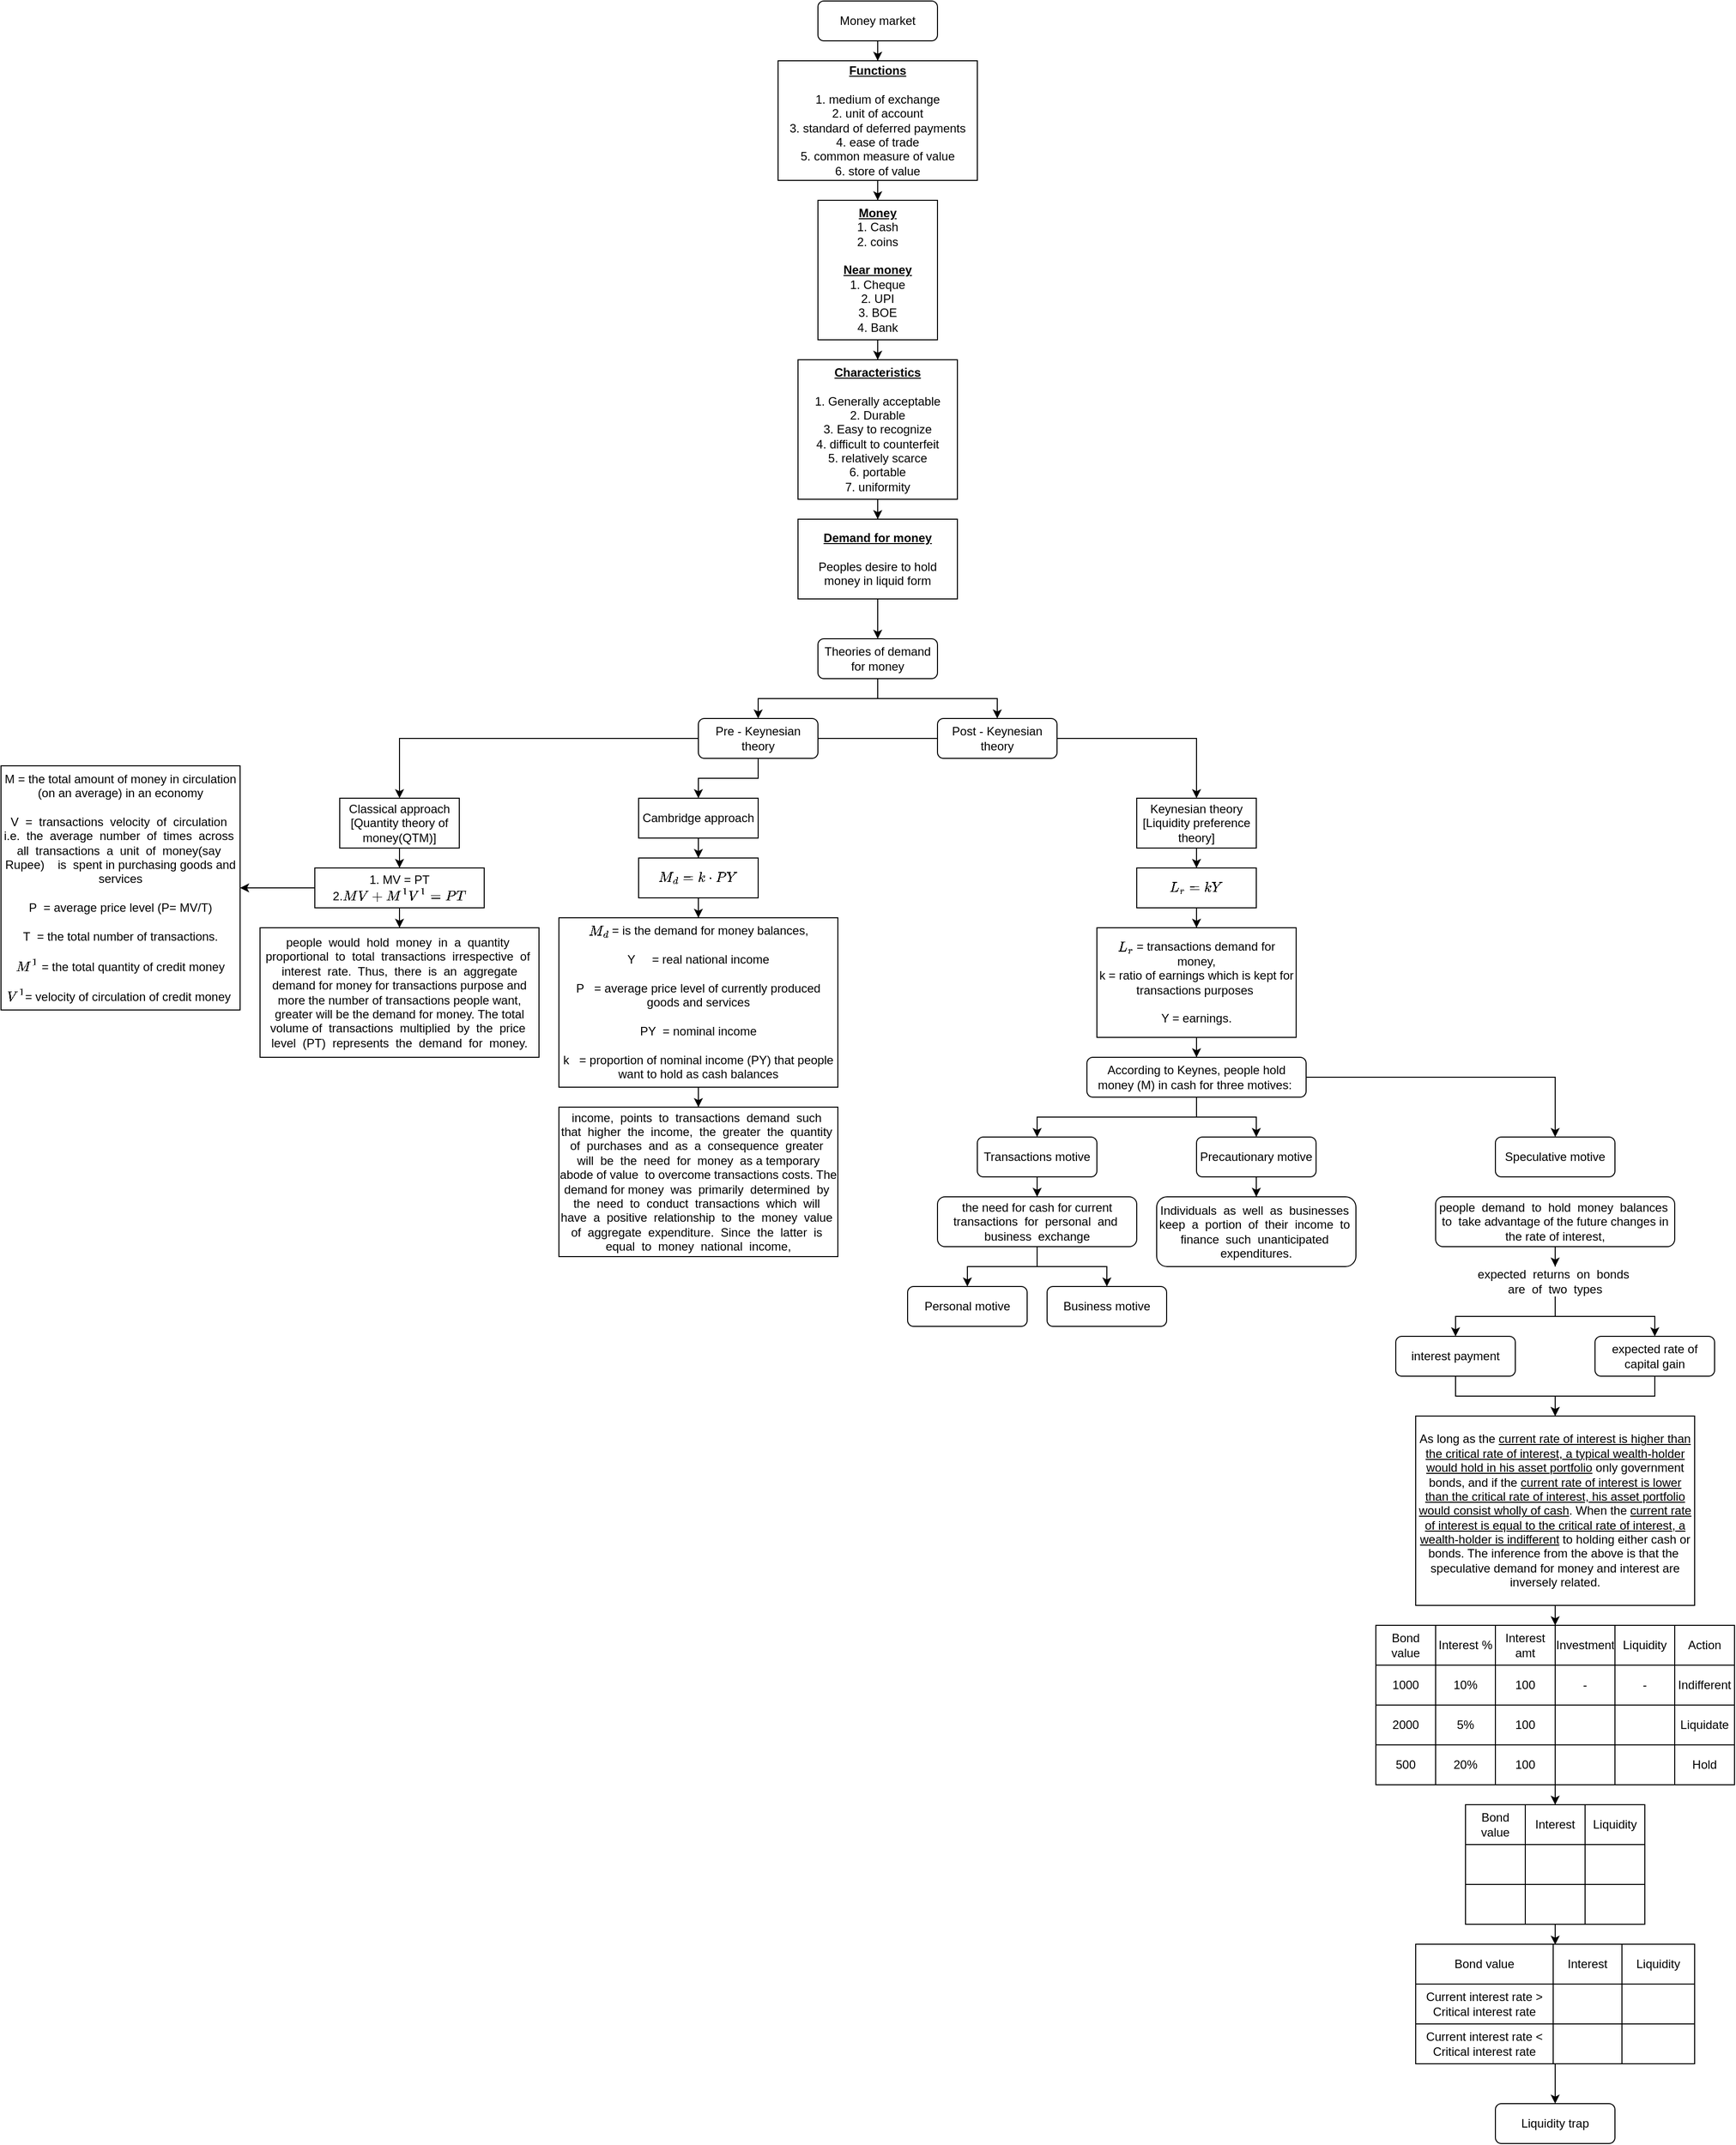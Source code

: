 <mxfile version="14.9.0" type="github">
  <diagram id="a7ajwo2syn-CBHWLVelC" name="Page-1">
    <mxGraphModel dx="1349" dy="251" grid="1" gridSize="10" guides="1" tooltips="1" connect="1" arrows="1" fold="1" page="1" pageScale="1" pageWidth="850" pageHeight="1100" math="1" shadow="0">
      <root>
        <mxCell id="0" />
        <mxCell id="1" parent="0" />
        <mxCell id="JGfa3QQ2Kr3XQhtsew2E-2" style="edgeStyle=orthogonalEdgeStyle;rounded=0;orthogonalLoop=1;jettySize=auto;html=1;" edge="1" parent="1" source="kwy3u0nTgT62as4mCj3b-1" target="JGfa3QQ2Kr3XQhtsew2E-1">
          <mxGeometry relative="1" as="geometry" />
        </mxCell>
        <mxCell id="kwy3u0nTgT62as4mCj3b-1" value="Money market" style="rounded=1;whiteSpace=wrap;html=1;" parent="1" vertex="1">
          <mxGeometry x="360" width="120" height="40" as="geometry" />
        </mxCell>
        <mxCell id="JGfa3QQ2Kr3XQhtsew2E-5" style="edgeStyle=orthogonalEdgeStyle;rounded=0;orthogonalLoop=1;jettySize=auto;html=1;" edge="1" parent="1" source="JGfa3QQ2Kr3XQhtsew2E-1" target="JGfa3QQ2Kr3XQhtsew2E-3">
          <mxGeometry relative="1" as="geometry" />
        </mxCell>
        <mxCell id="JGfa3QQ2Kr3XQhtsew2E-1" value="&lt;div&gt;&lt;u&gt;&lt;b&gt;Functions&lt;/b&gt;&lt;/u&gt;&lt;/div&gt;&lt;div&gt;&lt;br&gt;&lt;/div&gt;&lt;div&gt;1. medium of exchange&lt;/div&gt;&lt;div&gt;2. unit of account&lt;/div&gt;&lt;div&gt;3. standard of deferred payments&lt;/div&gt;&lt;div&gt;4. ease of trade&lt;br&gt;&lt;/div&gt;&lt;div&gt;5. common measure of value&lt;/div&gt;&lt;div&gt;6. store of value&lt;/div&gt;" style="rounded=0;whiteSpace=wrap;html=1;" vertex="1" parent="1">
          <mxGeometry x="320" y="60" width="200" height="120" as="geometry" />
        </mxCell>
        <mxCell id="JGfa3QQ2Kr3XQhtsew2E-7" style="edgeStyle=orthogonalEdgeStyle;rounded=0;orthogonalLoop=1;jettySize=auto;html=1;" edge="1" parent="1" source="JGfa3QQ2Kr3XQhtsew2E-3" target="JGfa3QQ2Kr3XQhtsew2E-6">
          <mxGeometry relative="1" as="geometry" />
        </mxCell>
        <mxCell id="JGfa3QQ2Kr3XQhtsew2E-3" value="&lt;div&gt;&lt;u&gt;&lt;b&gt;Money&lt;/b&gt;&lt;/u&gt;&lt;/div&gt;&lt;div&gt;1. Cash&lt;/div&gt;&lt;div&gt;2. coins&lt;/div&gt;&lt;div&gt;&lt;br&gt;&lt;/div&gt;&lt;div&gt;&lt;u&gt;&lt;b&gt;Near money&lt;/b&gt;&lt;/u&gt;&lt;/div&gt;&lt;div&gt;1. Cheque&lt;/div&gt;&lt;div&gt;2. UPI&lt;/div&gt;&lt;div&gt;3. BOE&lt;/div&gt;&lt;div&gt;4. Bank&lt;br&gt;&lt;/div&gt;" style="rounded=0;whiteSpace=wrap;html=1;" vertex="1" parent="1">
          <mxGeometry x="360" y="200" width="120" height="140" as="geometry" />
        </mxCell>
        <mxCell id="JGfa3QQ2Kr3XQhtsew2E-9" style="edgeStyle=orthogonalEdgeStyle;rounded=0;orthogonalLoop=1;jettySize=auto;html=1;" edge="1" parent="1" source="JGfa3QQ2Kr3XQhtsew2E-6" target="JGfa3QQ2Kr3XQhtsew2E-8">
          <mxGeometry relative="1" as="geometry" />
        </mxCell>
        <mxCell id="JGfa3QQ2Kr3XQhtsew2E-6" value="&lt;div&gt;&lt;u&gt;&lt;b&gt;Characteristics&lt;/b&gt;&lt;/u&gt;&lt;/div&gt;&lt;div&gt;&lt;br&gt;&lt;/div&gt;&lt;div&gt;1. Generally acceptable&lt;/div&gt;&lt;div&gt;2. Durable&lt;/div&gt;&lt;div&gt;3. Easy to recognize&lt;/div&gt;&lt;div&gt;4. difficult to counterfeit&lt;/div&gt;&lt;div&gt;5. relatively scarce&lt;/div&gt;&lt;div&gt;6. portable&lt;/div&gt;&lt;div&gt;7. uniformity&lt;br&gt;&lt;/div&gt;" style="rounded=0;whiteSpace=wrap;html=1;" vertex="1" parent="1">
          <mxGeometry x="340" y="360" width="160" height="140" as="geometry" />
        </mxCell>
        <mxCell id="JGfa3QQ2Kr3XQhtsew2E-11" style="edgeStyle=orthogonalEdgeStyle;rounded=0;orthogonalLoop=1;jettySize=auto;html=1;" edge="1" parent="1" source="JGfa3QQ2Kr3XQhtsew2E-8" target="JGfa3QQ2Kr3XQhtsew2E-10">
          <mxGeometry relative="1" as="geometry" />
        </mxCell>
        <mxCell id="JGfa3QQ2Kr3XQhtsew2E-8" value="&lt;div&gt;&lt;u&gt;&lt;b&gt;Demand for money&lt;/b&gt;&lt;/u&gt;&lt;/div&gt;&lt;div&gt;&lt;br&gt;&lt;/div&gt;&lt;div&gt;Peoples desire to hold &lt;br&gt;&lt;/div&gt;&lt;div&gt;money in liquid form&lt;br&gt;&lt;/div&gt;" style="rounded=0;whiteSpace=wrap;html=1;" vertex="1" parent="1">
          <mxGeometry x="340" y="520" width="160" height="80" as="geometry" />
        </mxCell>
        <mxCell id="JGfa3QQ2Kr3XQhtsew2E-15" style="edgeStyle=orthogonalEdgeStyle;rounded=0;orthogonalLoop=1;jettySize=auto;html=1;" edge="1" parent="1" source="JGfa3QQ2Kr3XQhtsew2E-10" target="JGfa3QQ2Kr3XQhtsew2E-12">
          <mxGeometry relative="1" as="geometry" />
        </mxCell>
        <mxCell id="JGfa3QQ2Kr3XQhtsew2E-16" style="edgeStyle=orthogonalEdgeStyle;rounded=0;orthogonalLoop=1;jettySize=auto;html=1;" edge="1" parent="1" source="JGfa3QQ2Kr3XQhtsew2E-10" target="JGfa3QQ2Kr3XQhtsew2E-13">
          <mxGeometry relative="1" as="geometry" />
        </mxCell>
        <mxCell id="JGfa3QQ2Kr3XQhtsew2E-10" value="Theories of demand for money" style="rounded=1;whiteSpace=wrap;html=1;" vertex="1" parent="1">
          <mxGeometry x="360" y="640" width="120" height="40" as="geometry" />
        </mxCell>
        <mxCell id="JGfa3QQ2Kr3XQhtsew2E-20" style="edgeStyle=orthogonalEdgeStyle;rounded=0;orthogonalLoop=1;jettySize=auto;html=1;entryX=0.5;entryY=0;entryDx=0;entryDy=0;" edge="1" parent="1" source="JGfa3QQ2Kr3XQhtsew2E-12" target="JGfa3QQ2Kr3XQhtsew2E-19">
          <mxGeometry relative="1" as="geometry" />
        </mxCell>
        <mxCell id="JGfa3QQ2Kr3XQhtsew2E-21" style="edgeStyle=orthogonalEdgeStyle;rounded=0;orthogonalLoop=1;jettySize=auto;html=1;" edge="1" parent="1" source="JGfa3QQ2Kr3XQhtsew2E-12" target="JGfa3QQ2Kr3XQhtsew2E-18">
          <mxGeometry relative="1" as="geometry" />
        </mxCell>
        <mxCell id="JGfa3QQ2Kr3XQhtsew2E-22" style="edgeStyle=orthogonalEdgeStyle;rounded=0;orthogonalLoop=1;jettySize=auto;html=1;" edge="1" parent="1" source="JGfa3QQ2Kr3XQhtsew2E-12" target="JGfa3QQ2Kr3XQhtsew2E-17">
          <mxGeometry relative="1" as="geometry" />
        </mxCell>
        <mxCell id="JGfa3QQ2Kr3XQhtsew2E-12" value="Pre - Keynesian theory" style="rounded=1;whiteSpace=wrap;html=1;" vertex="1" parent="1">
          <mxGeometry x="240" y="720" width="120" height="40" as="geometry" />
        </mxCell>
        <mxCell id="JGfa3QQ2Kr3XQhtsew2E-13" value="Post - Keynesian theory" style="rounded=1;whiteSpace=wrap;html=1;" vertex="1" parent="1">
          <mxGeometry x="480" y="720" width="120" height="40" as="geometry" />
        </mxCell>
        <mxCell id="JGfa3QQ2Kr3XQhtsew2E-38" style="edgeStyle=orthogonalEdgeStyle;rounded=0;orthogonalLoop=1;jettySize=auto;html=1;" edge="1" parent="1" source="JGfa3QQ2Kr3XQhtsew2E-17" target="JGfa3QQ2Kr3XQhtsew2E-37">
          <mxGeometry relative="1" as="geometry" />
        </mxCell>
        <mxCell id="JGfa3QQ2Kr3XQhtsew2E-17" value="Keynesian theory&lt;br&gt;&lt;div&gt;[Liquidity preference theory]&lt;/div&gt;" style="rounded=0;whiteSpace=wrap;html=1;" vertex="1" parent="1">
          <mxGeometry x="680" y="800" width="120" height="50" as="geometry" />
        </mxCell>
        <mxCell id="JGfa3QQ2Kr3XQhtsew2E-25" style="edgeStyle=orthogonalEdgeStyle;rounded=0;orthogonalLoop=1;jettySize=auto;html=1;" edge="1" parent="1" source="JGfa3QQ2Kr3XQhtsew2E-18" target="JGfa3QQ2Kr3XQhtsew2E-24">
          <mxGeometry relative="1" as="geometry" />
        </mxCell>
        <mxCell id="JGfa3QQ2Kr3XQhtsew2E-18" value="&lt;div&gt;Classical approach&lt;/div&gt;[Quantity theory of money(QTM)]" style="rounded=0;whiteSpace=wrap;html=1;" vertex="1" parent="1">
          <mxGeometry x="-120" y="800" width="120" height="50" as="geometry" />
        </mxCell>
        <mxCell id="JGfa3QQ2Kr3XQhtsew2E-32" style="edgeStyle=orthogonalEdgeStyle;rounded=0;orthogonalLoop=1;jettySize=auto;html=1;entryX=0.5;entryY=0;entryDx=0;entryDy=0;" edge="1" parent="1" source="JGfa3QQ2Kr3XQhtsew2E-19" target="JGfa3QQ2Kr3XQhtsew2E-30">
          <mxGeometry relative="1" as="geometry" />
        </mxCell>
        <mxCell id="JGfa3QQ2Kr3XQhtsew2E-19" value="Cambridge approach" style="rounded=0;whiteSpace=wrap;html=1;" vertex="1" parent="1">
          <mxGeometry x="180" y="800" width="120" height="40" as="geometry" />
        </mxCell>
        <mxCell id="JGfa3QQ2Kr3XQhtsew2E-27" style="edgeStyle=orthogonalEdgeStyle;rounded=0;orthogonalLoop=1;jettySize=auto;html=1;" edge="1" parent="1" source="JGfa3QQ2Kr3XQhtsew2E-24" target="JGfa3QQ2Kr3XQhtsew2E-26">
          <mxGeometry relative="1" as="geometry" />
        </mxCell>
        <mxCell id="JGfa3QQ2Kr3XQhtsew2E-29" style="edgeStyle=orthogonalEdgeStyle;rounded=0;orthogonalLoop=1;jettySize=auto;html=1;" edge="1" parent="1" source="JGfa3QQ2Kr3XQhtsew2E-24" target="JGfa3QQ2Kr3XQhtsew2E-28">
          <mxGeometry relative="1" as="geometry" />
        </mxCell>
        <mxCell id="JGfa3QQ2Kr3XQhtsew2E-24" value="&lt;div&gt;1. MV = PT&lt;/div&gt;&lt;div&gt;2.`MV + M^1V^1 = PT`&lt;br&gt;&lt;/div&gt;" style="rounded=0;whiteSpace=wrap;html=1;" vertex="1" parent="1">
          <mxGeometry x="-145" y="870" width="170" height="40" as="geometry" />
        </mxCell>
        <mxCell id="JGfa3QQ2Kr3XQhtsew2E-26" value="&lt;div&gt;M = the total amount of money in circulation (on an average) in an economy &lt;br&gt;&lt;/div&gt;&lt;div&gt;&lt;br&gt;&lt;/div&gt;&lt;div&gt;V&amp;nbsp; =&amp;nbsp; transactions&amp;nbsp; velocity&amp;nbsp; of&amp;nbsp; circulation&amp;nbsp; i.e.&amp;nbsp; the&amp;nbsp; average&amp;nbsp; number&amp;nbsp; of&amp;nbsp; times&amp;nbsp; across&amp;nbsp; all&amp;nbsp; transactions&amp;nbsp; a&amp;nbsp; unit&amp;nbsp; of&amp;nbsp; money(say&amp;nbsp; Rupee)&amp;nbsp;&amp;nbsp;&amp;nbsp; is&amp;nbsp; spent in purchasing goods and services&lt;/div&gt;&lt;div&gt;&lt;br&gt;&lt;/div&gt;&lt;div&gt;P&amp;nbsp; = average price level (P= MV/T)&lt;/div&gt;&lt;div&gt;&lt;br&gt;&lt;/div&gt;&lt;div&gt;T&amp;nbsp; = the total number of transactions.&lt;/div&gt;&lt;div&gt;&lt;br&gt;&lt;/div&gt;&lt;div&gt;`M^1` = the total quantity of credit money&lt;/div&gt;&lt;div&gt;&lt;br&gt;&lt;/div&gt;&lt;div&gt;`V^1`= velocity of circulation of credit money&amp;nbsp; &lt;br&gt;&lt;/div&gt;" style="rounded=0;whiteSpace=wrap;html=1;" vertex="1" parent="1">
          <mxGeometry x="-460" y="767.5" width="240" height="245" as="geometry" />
        </mxCell>
        <mxCell id="JGfa3QQ2Kr3XQhtsew2E-28" value="people&amp;nbsp; would&amp;nbsp; hold&amp;nbsp; money&amp;nbsp; in&amp;nbsp; a&amp;nbsp; quantity&amp;nbsp; proportional&amp;nbsp; to&amp;nbsp; total&amp;nbsp; transactions&amp;nbsp; irrespective&amp;nbsp; of&amp;nbsp; interest&amp;nbsp; rate.&amp;nbsp; Thus,&amp;nbsp; there&amp;nbsp; is&amp;nbsp; an&amp;nbsp; aggregate demand for money for transactions purpose and more the number of transactions people want, greater will be the demand for money. The total volume of&amp;nbsp; transactions&amp;nbsp; multiplied&amp;nbsp; by&amp;nbsp; the&amp;nbsp; price&amp;nbsp; level&amp;nbsp; (PT)&amp;nbsp; represents&amp;nbsp; the&amp;nbsp; demand&amp;nbsp; for&amp;nbsp; money." style="rounded=0;whiteSpace=wrap;html=1;" vertex="1" parent="1">
          <mxGeometry x="-200" y="930" width="280" height="130" as="geometry" />
        </mxCell>
        <mxCell id="JGfa3QQ2Kr3XQhtsew2E-34" style="edgeStyle=orthogonalEdgeStyle;rounded=0;orthogonalLoop=1;jettySize=auto;html=1;" edge="1" parent="1" source="JGfa3QQ2Kr3XQhtsew2E-30" target="JGfa3QQ2Kr3XQhtsew2E-33">
          <mxGeometry relative="1" as="geometry" />
        </mxCell>
        <mxCell id="JGfa3QQ2Kr3XQhtsew2E-30" value="&lt;div&gt;`M_d=k*PY`&lt;/div&gt;" style="rounded=0;whiteSpace=wrap;html=1;" vertex="1" parent="1">
          <mxGeometry x="180" y="860" width="120" height="40" as="geometry" />
        </mxCell>
        <mxCell id="JGfa3QQ2Kr3XQhtsew2E-36" style="edgeStyle=orthogonalEdgeStyle;rounded=0;orthogonalLoop=1;jettySize=auto;html=1;" edge="1" parent="1" source="JGfa3QQ2Kr3XQhtsew2E-33" target="JGfa3QQ2Kr3XQhtsew2E-35">
          <mxGeometry relative="1" as="geometry" />
        </mxCell>
        <mxCell id="JGfa3QQ2Kr3XQhtsew2E-33" value="&lt;div&gt;`M_d` = is the demand for money balances,&lt;/div&gt;&lt;div&gt;&lt;br&gt;&lt;/div&gt;&lt;div&gt;Y&amp;nbsp;&amp;nbsp;&amp;nbsp;&amp;nbsp; = real national income&lt;/div&gt;&lt;div&gt;&lt;br&gt;&lt;/div&gt;&lt;div&gt;P&amp;nbsp;&amp;nbsp; = average price level of currently produced goods and services&lt;/div&gt;&lt;div&gt;&lt;br&gt;&lt;/div&gt;&lt;div&gt;PY&amp;nbsp; = nominal income&lt;/div&gt;&lt;div&gt;&lt;br&gt;&lt;/div&gt;&lt;div&gt;k&amp;nbsp;&amp;nbsp; = proportion of nominal income (PY) that people want to hold as cash balances&lt;/div&gt;" style="rounded=0;whiteSpace=wrap;html=1;" vertex="1" parent="1">
          <mxGeometry x="100" y="920" width="280" height="170" as="geometry" />
        </mxCell>
        <mxCell id="JGfa3QQ2Kr3XQhtsew2E-35" value="income,&amp;nbsp; points&amp;nbsp; to&amp;nbsp; transactions&amp;nbsp; demand&amp;nbsp; such&amp;nbsp; that&amp;nbsp; higher&amp;nbsp; the&amp;nbsp; income,&amp;nbsp; the&amp;nbsp; greater&amp;nbsp; the&amp;nbsp; quantity&amp;nbsp; of&amp;nbsp; purchases&amp;nbsp; and&amp;nbsp; as&amp;nbsp; a&amp;nbsp; consequence&amp;nbsp; greater&amp;nbsp; will&amp;nbsp; be&amp;nbsp; the&amp;nbsp; need&amp;nbsp; for&amp;nbsp; money&amp;nbsp; as a temporary abode of value&amp;nbsp; to overcome transactions costs. The demand for money&amp;nbsp; was&amp;nbsp; primarily&amp;nbsp; determined&amp;nbsp; by&amp;nbsp; the&amp;nbsp; need&amp;nbsp; to&amp;nbsp; conduct&amp;nbsp; transactions&amp;nbsp; which&amp;nbsp; will&amp;nbsp; have&amp;nbsp; a&amp;nbsp; positive&amp;nbsp; relationship&amp;nbsp; to&amp;nbsp; the&amp;nbsp; money&amp;nbsp; value&amp;nbsp; of&amp;nbsp; aggregate&amp;nbsp; expenditure.&amp;nbsp; Since&amp;nbsp; the&amp;nbsp; latter&amp;nbsp; is&amp;nbsp; equal&amp;nbsp; to&amp;nbsp; money&amp;nbsp; national&amp;nbsp; income, " style="rounded=0;whiteSpace=wrap;html=1;" vertex="1" parent="1">
          <mxGeometry x="100" y="1110" width="280" height="150" as="geometry" />
        </mxCell>
        <mxCell id="JGfa3QQ2Kr3XQhtsew2E-40" style="edgeStyle=orthogonalEdgeStyle;rounded=0;orthogonalLoop=1;jettySize=auto;html=1;entryX=0.5;entryY=0;entryDx=0;entryDy=0;" edge="1" parent="1" source="JGfa3QQ2Kr3XQhtsew2E-37" target="JGfa3QQ2Kr3XQhtsew2E-39">
          <mxGeometry relative="1" as="geometry" />
        </mxCell>
        <mxCell id="JGfa3QQ2Kr3XQhtsew2E-37" value="&lt;div&gt;`L_r = kY`&lt;/div&gt;" style="rounded=0;whiteSpace=wrap;html=1;" vertex="1" parent="1">
          <mxGeometry x="680" y="870" width="120" height="40" as="geometry" />
        </mxCell>
        <mxCell id="JGfa3QQ2Kr3XQhtsew2E-45" style="edgeStyle=orthogonalEdgeStyle;rounded=0;orthogonalLoop=1;jettySize=auto;html=1;entryX=0.5;entryY=0;entryDx=0;entryDy=0;" edge="1" parent="1" source="JGfa3QQ2Kr3XQhtsew2E-39" target="JGfa3QQ2Kr3XQhtsew2E-41">
          <mxGeometry relative="1" as="geometry" />
        </mxCell>
        <mxCell id="JGfa3QQ2Kr3XQhtsew2E-39" value="&lt;div&gt;`L_r` = transactions demand for money, &lt;br&gt;&lt;/div&gt;&lt;div&gt;k = ratio of earnings which is kept for transactions purposes&amp;nbsp; &lt;br&gt;&lt;/div&gt;&lt;div&gt;&lt;br&gt;&lt;/div&gt;&lt;div&gt;Y = earnings.&lt;/div&gt;" style="rounded=0;whiteSpace=wrap;html=1;" vertex="1" parent="1">
          <mxGeometry x="640" y="930" width="200" height="110" as="geometry" />
        </mxCell>
        <mxCell id="JGfa3QQ2Kr3XQhtsew2E-46" style="edgeStyle=orthogonalEdgeStyle;rounded=0;orthogonalLoop=1;jettySize=auto;html=1;" edge="1" parent="1" source="JGfa3QQ2Kr3XQhtsew2E-41" target="JGfa3QQ2Kr3XQhtsew2E-44">
          <mxGeometry relative="1" as="geometry" />
        </mxCell>
        <mxCell id="JGfa3QQ2Kr3XQhtsew2E-47" style="edgeStyle=orthogonalEdgeStyle;rounded=0;orthogonalLoop=1;jettySize=auto;html=1;" edge="1" parent="1" source="JGfa3QQ2Kr3XQhtsew2E-41" target="JGfa3QQ2Kr3XQhtsew2E-43">
          <mxGeometry relative="1" as="geometry" />
        </mxCell>
        <mxCell id="JGfa3QQ2Kr3XQhtsew2E-48" style="edgeStyle=orthogonalEdgeStyle;rounded=0;orthogonalLoop=1;jettySize=auto;html=1;" edge="1" parent="1" source="JGfa3QQ2Kr3XQhtsew2E-41" target="JGfa3QQ2Kr3XQhtsew2E-42">
          <mxGeometry relative="1" as="geometry" />
        </mxCell>
        <mxCell id="JGfa3QQ2Kr3XQhtsew2E-41" value="&lt;div&gt;According to Keynes, people hold &lt;br&gt;&lt;/div&gt;&lt;div&gt;money (M) in cash for three motives:&amp;nbsp; &lt;/div&gt;" style="rounded=1;whiteSpace=wrap;html=1;" vertex="1" parent="1">
          <mxGeometry x="630" y="1060" width="220" height="40" as="geometry" />
        </mxCell>
        <mxCell id="JGfa3QQ2Kr3XQhtsew2E-42" value="Speculative motive" style="rounded=1;whiteSpace=wrap;html=1;" vertex="1" parent="1">
          <mxGeometry x="1040" y="1140" width="120" height="40" as="geometry" />
        </mxCell>
        <mxCell id="JGfa3QQ2Kr3XQhtsew2E-50" style="edgeStyle=orthogonalEdgeStyle;rounded=0;orthogonalLoop=1;jettySize=auto;html=1;" edge="1" parent="1" source="JGfa3QQ2Kr3XQhtsew2E-43" target="JGfa3QQ2Kr3XQhtsew2E-49">
          <mxGeometry relative="1" as="geometry" />
        </mxCell>
        <mxCell id="JGfa3QQ2Kr3XQhtsew2E-43" value="Transactions motive" style="rounded=1;whiteSpace=wrap;html=1;" vertex="1" parent="1">
          <mxGeometry x="520" y="1140" width="120" height="40" as="geometry" />
        </mxCell>
        <mxCell id="JGfa3QQ2Kr3XQhtsew2E-56" style="edgeStyle=orthogonalEdgeStyle;rounded=0;orthogonalLoop=1;jettySize=auto;html=1;" edge="1" parent="1" source="JGfa3QQ2Kr3XQhtsew2E-44" target="JGfa3QQ2Kr3XQhtsew2E-55">
          <mxGeometry relative="1" as="geometry" />
        </mxCell>
        <mxCell id="JGfa3QQ2Kr3XQhtsew2E-44" value="Precautionary motive" style="rounded=1;whiteSpace=wrap;html=1;" vertex="1" parent="1">
          <mxGeometry x="740" y="1140" width="120" height="40" as="geometry" />
        </mxCell>
        <mxCell id="JGfa3QQ2Kr3XQhtsew2E-53" style="edgeStyle=orthogonalEdgeStyle;rounded=0;orthogonalLoop=1;jettySize=auto;html=1;" edge="1" parent="1" source="JGfa3QQ2Kr3XQhtsew2E-49" target="JGfa3QQ2Kr3XQhtsew2E-52">
          <mxGeometry relative="1" as="geometry" />
        </mxCell>
        <mxCell id="JGfa3QQ2Kr3XQhtsew2E-54" style="edgeStyle=orthogonalEdgeStyle;rounded=0;orthogonalLoop=1;jettySize=auto;html=1;" edge="1" parent="1" source="JGfa3QQ2Kr3XQhtsew2E-49" target="JGfa3QQ2Kr3XQhtsew2E-51">
          <mxGeometry relative="1" as="geometry" />
        </mxCell>
        <mxCell id="JGfa3QQ2Kr3XQhtsew2E-49" value="the need for cash for current transactions&amp;nbsp; for&amp;nbsp; personal&amp;nbsp; and&amp;nbsp; business&amp;nbsp; exchange" style="rounded=1;whiteSpace=wrap;html=1;" vertex="1" parent="1">
          <mxGeometry x="480" y="1200" width="200" height="50" as="geometry" />
        </mxCell>
        <mxCell id="JGfa3QQ2Kr3XQhtsew2E-51" value="Business motive" style="rounded=1;whiteSpace=wrap;html=1;" vertex="1" parent="1">
          <mxGeometry x="590" y="1290" width="120" height="40" as="geometry" />
        </mxCell>
        <mxCell id="JGfa3QQ2Kr3XQhtsew2E-52" value="Personal motive" style="rounded=1;whiteSpace=wrap;html=1;" vertex="1" parent="1">
          <mxGeometry x="450" y="1290" width="120" height="40" as="geometry" />
        </mxCell>
        <mxCell id="JGfa3QQ2Kr3XQhtsew2E-55" value="Individuals&amp;nbsp; as&amp;nbsp; well&amp;nbsp; as&amp;nbsp; businesses&amp;nbsp; keep&amp;nbsp; a&amp;nbsp; portion&amp;nbsp; of&amp;nbsp; their&amp;nbsp; income&amp;nbsp; to&amp;nbsp; finance&amp;nbsp; such&amp;nbsp; unanticipated&amp;nbsp; expenditures." style="rounded=1;whiteSpace=wrap;html=1;" vertex="1" parent="1">
          <mxGeometry x="700" y="1200" width="200" height="70" as="geometry" />
        </mxCell>
        <mxCell id="JGfa3QQ2Kr3XQhtsew2E-59" style="edgeStyle=orthogonalEdgeStyle;rounded=0;orthogonalLoop=1;jettySize=auto;html=1;" edge="1" parent="1" source="JGfa3QQ2Kr3XQhtsew2E-57" target="JGfa3QQ2Kr3XQhtsew2E-58">
          <mxGeometry relative="1" as="geometry" />
        </mxCell>
        <mxCell id="JGfa3QQ2Kr3XQhtsew2E-57" value="people&amp;nbsp; demand&amp;nbsp; to&amp;nbsp; hold&amp;nbsp; money&amp;nbsp; balances&amp;nbsp; to&amp;nbsp; take advantage of the future changes in the rate of interest," style="rounded=1;whiteSpace=wrap;html=1;" vertex="1" parent="1">
          <mxGeometry x="980" y="1200" width="240" height="50" as="geometry" />
        </mxCell>
        <mxCell id="JGfa3QQ2Kr3XQhtsew2E-62" style="edgeStyle=orthogonalEdgeStyle;rounded=0;orthogonalLoop=1;jettySize=auto;html=1;" edge="1" parent="1" source="JGfa3QQ2Kr3XQhtsew2E-58" target="JGfa3QQ2Kr3XQhtsew2E-61">
          <mxGeometry relative="1" as="geometry" />
        </mxCell>
        <mxCell id="JGfa3QQ2Kr3XQhtsew2E-63" style="edgeStyle=orthogonalEdgeStyle;rounded=0;orthogonalLoop=1;jettySize=auto;html=1;" edge="1" parent="1" source="JGfa3QQ2Kr3XQhtsew2E-58" target="JGfa3QQ2Kr3XQhtsew2E-60">
          <mxGeometry relative="1" as="geometry" />
        </mxCell>
        <mxCell id="JGfa3QQ2Kr3XQhtsew2E-58" value="expected&amp;nbsp; returns&amp;nbsp; on&amp;nbsp; bonds&amp;nbsp; are&amp;nbsp; of&amp;nbsp; two&amp;nbsp; types" style="text;html=1;strokeColor=none;fillColor=none;align=center;verticalAlign=middle;whiteSpace=wrap;rounded=0;" vertex="1" parent="1">
          <mxGeometry x="1015" y="1270" width="170" height="30" as="geometry" />
        </mxCell>
        <mxCell id="JGfa3QQ2Kr3XQhtsew2E-121" style="edgeStyle=orthogonalEdgeStyle;rounded=0;orthogonalLoop=1;jettySize=auto;html=1;" edge="1" parent="1" source="JGfa3QQ2Kr3XQhtsew2E-60" target="JGfa3QQ2Kr3XQhtsew2E-64">
          <mxGeometry relative="1" as="geometry" />
        </mxCell>
        <mxCell id="JGfa3QQ2Kr3XQhtsew2E-60" value="expected rate of capital gain" style="rounded=1;whiteSpace=wrap;html=1;" vertex="1" parent="1">
          <mxGeometry x="1140" y="1340" width="120" height="40" as="geometry" />
        </mxCell>
        <mxCell id="JGfa3QQ2Kr3XQhtsew2E-120" value="" style="edgeStyle=orthogonalEdgeStyle;rounded=0;orthogonalLoop=1;jettySize=auto;html=1;" edge="1" parent="1" source="JGfa3QQ2Kr3XQhtsew2E-61" target="JGfa3QQ2Kr3XQhtsew2E-64">
          <mxGeometry relative="1" as="geometry" />
        </mxCell>
        <mxCell id="JGfa3QQ2Kr3XQhtsew2E-61" value="interest payment" style="rounded=1;whiteSpace=wrap;html=1;" vertex="1" parent="1">
          <mxGeometry x="940" y="1340" width="120" height="40" as="geometry" />
        </mxCell>
        <mxCell id="JGfa3QQ2Kr3XQhtsew2E-64" value="As long as the &lt;u&gt;current rate of interest is higher than the critical rate of interest, a typical wealth-holder would hold in his asset portfolio&lt;/u&gt; only government bonds, and if the&lt;b&gt; &lt;/b&gt;&lt;u&gt;current rate of interest is lower than the critical rate of interest, his asset portfolio would consist wholly of cash&lt;/u&gt;. When the &lt;u&gt;current rate of interest is equal to the critical rate of interest, a wealth-holder is indifferent&lt;/u&gt; to holding either cash or bonds. The inference from the above is that the&amp;nbsp; speculative demand for money and interest are inversely related." style="rounded=0;whiteSpace=wrap;html=1;" vertex="1" parent="1">
          <mxGeometry x="960" y="1420" width="280" height="190" as="geometry" />
        </mxCell>
        <mxCell id="JGfa3QQ2Kr3XQhtsew2E-99" style="edgeStyle=orthogonalEdgeStyle;rounded=0;orthogonalLoop=1;jettySize=auto;html=1;exitX=0.5;exitY=1;exitDx=0;exitDy=0;" edge="1" parent="1" source="JGfa3QQ2Kr3XQhtsew2E-64" target="JGfa3QQ2Kr3XQhtsew2E-65">
          <mxGeometry relative="1" as="geometry" />
        </mxCell>
        <mxCell id="JGfa3QQ2Kr3XQhtsew2E-65" value="" style="shape=table;startSize=0;container=1;collapsible=0;childLayout=tableLayout;" vertex="1" parent="1">
          <mxGeometry x="920" y="1630" width="360" height="160" as="geometry" />
        </mxCell>
        <mxCell id="JGfa3QQ2Kr3XQhtsew2E-66" value="" style="shape=partialRectangle;collapsible=0;dropTarget=0;pointerEvents=0;fillColor=none;top=0;left=0;bottom=0;right=0;points=[[0,0.5],[1,0.5]];portConstraint=eastwest;" vertex="1" parent="JGfa3QQ2Kr3XQhtsew2E-65">
          <mxGeometry width="360" height="40" as="geometry" />
        </mxCell>
        <mxCell id="JGfa3QQ2Kr3XQhtsew2E-67" value="Bond value" style="shape=partialRectangle;html=1;whiteSpace=wrap;connectable=0;overflow=hidden;fillColor=none;top=0;left=0;bottom=0;right=0;" vertex="1" parent="JGfa3QQ2Kr3XQhtsew2E-66">
          <mxGeometry width="60" height="40" as="geometry" />
        </mxCell>
        <mxCell id="JGfa3QQ2Kr3XQhtsew2E-68" value="Interest %" style="shape=partialRectangle;html=1;whiteSpace=wrap;connectable=0;overflow=hidden;fillColor=none;top=0;left=0;bottom=0;right=0;" vertex="1" parent="JGfa3QQ2Kr3XQhtsew2E-66">
          <mxGeometry x="60" width="60" height="40" as="geometry" />
        </mxCell>
        <mxCell id="JGfa3QQ2Kr3XQhtsew2E-69" value="Interest amt" style="shape=partialRectangle;html=1;whiteSpace=wrap;connectable=0;overflow=hidden;fillColor=none;top=0;left=0;bottom=0;right=0;" vertex="1" parent="JGfa3QQ2Kr3XQhtsew2E-66">
          <mxGeometry x="120" width="60" height="40" as="geometry" />
        </mxCell>
        <mxCell id="JGfa3QQ2Kr3XQhtsew2E-70" value="Investment" style="shape=partialRectangle;html=1;whiteSpace=wrap;connectable=0;overflow=hidden;fillColor=none;top=0;left=0;bottom=0;right=0;" vertex="1" parent="JGfa3QQ2Kr3XQhtsew2E-66">
          <mxGeometry x="180" width="60" height="40" as="geometry" />
        </mxCell>
        <mxCell id="JGfa3QQ2Kr3XQhtsew2E-71" value="Liquidity" style="shape=partialRectangle;html=1;whiteSpace=wrap;connectable=0;overflow=hidden;fillColor=none;top=0;left=0;bottom=0;right=0;" vertex="1" parent="JGfa3QQ2Kr3XQhtsew2E-66">
          <mxGeometry x="240" width="60" height="40" as="geometry" />
        </mxCell>
        <mxCell id="JGfa3QQ2Kr3XQhtsew2E-72" value="Action" style="shape=partialRectangle;html=1;whiteSpace=wrap;connectable=0;overflow=hidden;fillColor=none;top=0;left=0;bottom=0;right=0;" vertex="1" parent="JGfa3QQ2Kr3XQhtsew2E-66">
          <mxGeometry x="300" width="60" height="40" as="geometry" />
        </mxCell>
        <mxCell id="JGfa3QQ2Kr3XQhtsew2E-73" value="" style="shape=partialRectangle;collapsible=0;dropTarget=0;pointerEvents=0;fillColor=none;top=0;left=0;bottom=0;right=0;points=[[0,0.5],[1,0.5]];portConstraint=eastwest;" vertex="1" parent="JGfa3QQ2Kr3XQhtsew2E-65">
          <mxGeometry y="40" width="360" height="40" as="geometry" />
        </mxCell>
        <mxCell id="JGfa3QQ2Kr3XQhtsew2E-74" value="1000" style="shape=partialRectangle;html=1;whiteSpace=wrap;connectable=0;overflow=hidden;fillColor=none;top=0;left=0;bottom=0;right=0;" vertex="1" parent="JGfa3QQ2Kr3XQhtsew2E-73">
          <mxGeometry width="60" height="40" as="geometry" />
        </mxCell>
        <mxCell id="JGfa3QQ2Kr3XQhtsew2E-75" value="10%" style="shape=partialRectangle;html=1;whiteSpace=wrap;connectable=0;overflow=hidden;fillColor=none;top=0;left=0;bottom=0;right=0;" vertex="1" parent="JGfa3QQ2Kr3XQhtsew2E-73">
          <mxGeometry x="60" width="60" height="40" as="geometry" />
        </mxCell>
        <mxCell id="JGfa3QQ2Kr3XQhtsew2E-76" value="100" style="shape=partialRectangle;html=1;whiteSpace=wrap;connectable=0;overflow=hidden;fillColor=none;top=0;left=0;bottom=0;right=0;" vertex="1" parent="JGfa3QQ2Kr3XQhtsew2E-73">
          <mxGeometry x="120" width="60" height="40" as="geometry" />
        </mxCell>
        <mxCell id="JGfa3QQ2Kr3XQhtsew2E-77" value="-" style="shape=partialRectangle;html=1;whiteSpace=wrap;connectable=0;overflow=hidden;fillColor=none;top=0;left=0;bottom=0;right=0;" vertex="1" parent="JGfa3QQ2Kr3XQhtsew2E-73">
          <mxGeometry x="180" width="60" height="40" as="geometry" />
        </mxCell>
        <mxCell id="JGfa3QQ2Kr3XQhtsew2E-78" value="-" style="shape=partialRectangle;html=1;whiteSpace=wrap;connectable=0;overflow=hidden;fillColor=none;top=0;left=0;bottom=0;right=0;" vertex="1" parent="JGfa3QQ2Kr3XQhtsew2E-73">
          <mxGeometry x="240" width="60" height="40" as="geometry" />
        </mxCell>
        <mxCell id="JGfa3QQ2Kr3XQhtsew2E-79" value="Indifferent" style="shape=partialRectangle;html=1;whiteSpace=wrap;connectable=0;overflow=hidden;fillColor=none;top=0;left=0;bottom=0;right=0;" vertex="1" parent="JGfa3QQ2Kr3XQhtsew2E-73">
          <mxGeometry x="300" width="60" height="40" as="geometry" />
        </mxCell>
        <mxCell id="JGfa3QQ2Kr3XQhtsew2E-80" value="" style="shape=partialRectangle;collapsible=0;dropTarget=0;pointerEvents=0;fillColor=none;top=0;left=0;bottom=0;right=0;points=[[0,0.5],[1,0.5]];portConstraint=eastwest;" vertex="1" parent="JGfa3QQ2Kr3XQhtsew2E-65">
          <mxGeometry y="80" width="360" height="40" as="geometry" />
        </mxCell>
        <mxCell id="JGfa3QQ2Kr3XQhtsew2E-81" value="2000" style="shape=partialRectangle;html=1;whiteSpace=wrap;connectable=0;overflow=hidden;fillColor=none;top=0;left=0;bottom=0;right=0;" vertex="1" parent="JGfa3QQ2Kr3XQhtsew2E-80">
          <mxGeometry width="60" height="40" as="geometry" />
        </mxCell>
        <mxCell id="JGfa3QQ2Kr3XQhtsew2E-82" value="5%" style="shape=partialRectangle;html=1;whiteSpace=wrap;connectable=0;overflow=hidden;fillColor=none;top=0;left=0;bottom=0;right=0;" vertex="1" parent="JGfa3QQ2Kr3XQhtsew2E-80">
          <mxGeometry x="60" width="60" height="40" as="geometry" />
        </mxCell>
        <mxCell id="JGfa3QQ2Kr3XQhtsew2E-83" value="100" style="shape=partialRectangle;html=1;whiteSpace=wrap;connectable=0;overflow=hidden;fillColor=none;top=0;left=0;bottom=0;right=0;" vertex="1" parent="JGfa3QQ2Kr3XQhtsew2E-80">
          <mxGeometry x="120" width="60" height="40" as="geometry" />
        </mxCell>
        <mxCell id="JGfa3QQ2Kr3XQhtsew2E-84" value="" style="shape=partialRectangle;html=1;whiteSpace=wrap;connectable=0;overflow=hidden;fillColor=none;top=0;left=0;bottom=0;right=0;" vertex="1" parent="JGfa3QQ2Kr3XQhtsew2E-80">
          <mxGeometry x="180" width="60" height="40" as="geometry" />
        </mxCell>
        <mxCell id="JGfa3QQ2Kr3XQhtsew2E-85" value="" style="shape=partialRectangle;html=1;whiteSpace=wrap;connectable=0;overflow=hidden;fillColor=none;top=0;left=0;bottom=0;right=0;" vertex="1" parent="JGfa3QQ2Kr3XQhtsew2E-80">
          <mxGeometry x="240" width="60" height="40" as="geometry" />
        </mxCell>
        <mxCell id="JGfa3QQ2Kr3XQhtsew2E-86" value="Liquidate" style="shape=partialRectangle;html=1;whiteSpace=wrap;connectable=0;overflow=hidden;fillColor=none;top=0;left=0;bottom=0;right=0;" vertex="1" parent="JGfa3QQ2Kr3XQhtsew2E-80">
          <mxGeometry x="300" width="60" height="40" as="geometry" />
        </mxCell>
        <mxCell id="JGfa3QQ2Kr3XQhtsew2E-87" value="" style="shape=partialRectangle;collapsible=0;dropTarget=0;pointerEvents=0;fillColor=none;top=0;left=0;bottom=0;right=0;points=[[0,0.5],[1,0.5]];portConstraint=eastwest;" vertex="1" parent="JGfa3QQ2Kr3XQhtsew2E-65">
          <mxGeometry y="120" width="360" height="40" as="geometry" />
        </mxCell>
        <mxCell id="JGfa3QQ2Kr3XQhtsew2E-88" value="500" style="shape=partialRectangle;html=1;whiteSpace=wrap;connectable=0;overflow=hidden;fillColor=none;top=0;left=0;bottom=0;right=0;" vertex="1" parent="JGfa3QQ2Kr3XQhtsew2E-87">
          <mxGeometry width="60" height="40" as="geometry" />
        </mxCell>
        <mxCell id="JGfa3QQ2Kr3XQhtsew2E-89" value="20%" style="shape=partialRectangle;html=1;whiteSpace=wrap;connectable=0;overflow=hidden;fillColor=none;top=0;left=0;bottom=0;right=0;" vertex="1" parent="JGfa3QQ2Kr3XQhtsew2E-87">
          <mxGeometry x="60" width="60" height="40" as="geometry" />
        </mxCell>
        <mxCell id="JGfa3QQ2Kr3XQhtsew2E-90" value="100" style="shape=partialRectangle;html=1;whiteSpace=wrap;connectable=0;overflow=hidden;fillColor=none;top=0;left=0;bottom=0;right=0;" vertex="1" parent="JGfa3QQ2Kr3XQhtsew2E-87">
          <mxGeometry x="120" width="60" height="40" as="geometry" />
        </mxCell>
        <mxCell id="JGfa3QQ2Kr3XQhtsew2E-91" value="" style="shape=partialRectangle;html=1;whiteSpace=wrap;connectable=0;overflow=hidden;fillColor=none;top=0;left=0;bottom=0;right=0;" vertex="1" parent="JGfa3QQ2Kr3XQhtsew2E-87">
          <mxGeometry x="180" width="60" height="40" as="geometry" />
        </mxCell>
        <mxCell id="JGfa3QQ2Kr3XQhtsew2E-92" value="" style="shape=partialRectangle;html=1;whiteSpace=wrap;connectable=0;overflow=hidden;fillColor=none;top=0;left=0;bottom=0;right=0;" vertex="1" parent="JGfa3QQ2Kr3XQhtsew2E-87">
          <mxGeometry x="240" width="60" height="40" as="geometry" />
        </mxCell>
        <mxCell id="JGfa3QQ2Kr3XQhtsew2E-93" value="Hold" style="shape=partialRectangle;html=1;whiteSpace=wrap;connectable=0;overflow=hidden;fillColor=none;top=0;left=0;bottom=0;right=0;" vertex="1" parent="JGfa3QQ2Kr3XQhtsew2E-87">
          <mxGeometry x="300" width="60" height="40" as="geometry" />
        </mxCell>
        <mxCell id="JGfa3QQ2Kr3XQhtsew2E-95" value="" style="shape=image;html=1;verticalAlign=top;verticalLabelPosition=bottom;labelBackgroundColor=#ffffff;imageAspect=0;aspect=fixed;image=https://cdn3.iconfinder.com/data/icons/freeapplication/png/24x24/Up.png;rotation=-180;" vertex="1" parent="1">
          <mxGeometry x="1116" y="1720" width="24" height="24" as="geometry" />
        </mxCell>
        <mxCell id="JGfa3QQ2Kr3XQhtsew2E-96" value="" style="shape=image;html=1;verticalAlign=top;verticalLabelPosition=bottom;labelBackgroundColor=#ffffff;imageAspect=0;aspect=fixed;image=https://cdn3.iconfinder.com/data/icons/freeapplication/png/24x24/Up.png" vertex="1" parent="1">
          <mxGeometry x="1180" y="1720" width="24" height="24" as="geometry" />
        </mxCell>
        <mxCell id="JGfa3QQ2Kr3XQhtsew2E-97" value="" style="shape=image;html=1;verticalAlign=top;verticalLabelPosition=bottom;labelBackgroundColor=#ffffff;imageAspect=0;aspect=fixed;image=https://cdn3.iconfinder.com/data/icons/freeapplication/png/24x24/Up.png;rotation=-180;" vertex="1" parent="1">
          <mxGeometry x="1180" y="1760" width="24" height="24" as="geometry" />
        </mxCell>
        <mxCell id="JGfa3QQ2Kr3XQhtsew2E-98" value="" style="shape=image;html=1;verticalAlign=top;verticalLabelPosition=bottom;labelBackgroundColor=#ffffff;imageAspect=0;aspect=fixed;image=https://cdn3.iconfinder.com/data/icons/freeapplication/png/24x24/Up.png;rotation=-180;" vertex="1" parent="1">
          <mxGeometry x="1116" y="1760" width="24" height="24" as="geometry" />
        </mxCell>
        <mxCell id="JGfa3QQ2Kr3XQhtsew2E-135" style="edgeStyle=orthogonalEdgeStyle;rounded=0;orthogonalLoop=1;jettySize=auto;html=1;entryX=0.5;entryY=0.011;entryDx=0;entryDy=0;entryPerimeter=0;" edge="1" parent="1" source="JGfa3QQ2Kr3XQhtsew2E-100" target="JGfa3QQ2Kr3XQhtsew2E-123">
          <mxGeometry relative="1" as="geometry" />
        </mxCell>
        <mxCell id="JGfa3QQ2Kr3XQhtsew2E-100" value="" style="shape=table;startSize=0;container=1;collapsible=0;childLayout=tableLayout;" vertex="1" parent="1">
          <mxGeometry x="1010" y="1810" width="180" height="120" as="geometry" />
        </mxCell>
        <mxCell id="JGfa3QQ2Kr3XQhtsew2E-101" value="" style="shape=partialRectangle;collapsible=0;dropTarget=0;pointerEvents=0;fillColor=none;top=0;left=0;bottom=0;right=0;points=[[0,0.5],[1,0.5]];portConstraint=eastwest;" vertex="1" parent="JGfa3QQ2Kr3XQhtsew2E-100">
          <mxGeometry width="180" height="40" as="geometry" />
        </mxCell>
        <mxCell id="JGfa3QQ2Kr3XQhtsew2E-102" value="Bond value" style="shape=partialRectangle;html=1;whiteSpace=wrap;connectable=0;overflow=hidden;fillColor=none;top=0;left=0;bottom=0;right=0;" vertex="1" parent="JGfa3QQ2Kr3XQhtsew2E-101">
          <mxGeometry width="60" height="40" as="geometry" />
        </mxCell>
        <mxCell id="JGfa3QQ2Kr3XQhtsew2E-103" value="Interest" style="shape=partialRectangle;html=1;whiteSpace=wrap;connectable=0;overflow=hidden;fillColor=none;top=0;left=0;bottom=0;right=0;" vertex="1" parent="JGfa3QQ2Kr3XQhtsew2E-101">
          <mxGeometry x="60" width="60" height="40" as="geometry" />
        </mxCell>
        <mxCell id="JGfa3QQ2Kr3XQhtsew2E-104" value="Liquidity" style="shape=partialRectangle;html=1;whiteSpace=wrap;connectable=0;overflow=hidden;fillColor=none;top=0;left=0;bottom=0;right=0;" vertex="1" parent="JGfa3QQ2Kr3XQhtsew2E-101">
          <mxGeometry x="120" width="60" height="40" as="geometry" />
        </mxCell>
        <mxCell id="JGfa3QQ2Kr3XQhtsew2E-105" value="" style="shape=partialRectangle;collapsible=0;dropTarget=0;pointerEvents=0;fillColor=none;top=0;left=0;bottom=0;right=0;points=[[0,0.5],[1,0.5]];portConstraint=eastwest;" vertex="1" parent="JGfa3QQ2Kr3XQhtsew2E-100">
          <mxGeometry y="40" width="180" height="40" as="geometry" />
        </mxCell>
        <mxCell id="JGfa3QQ2Kr3XQhtsew2E-106" value="" style="shape=partialRectangle;html=1;whiteSpace=wrap;connectable=0;overflow=hidden;fillColor=none;top=0;left=0;bottom=0;right=0;" vertex="1" parent="JGfa3QQ2Kr3XQhtsew2E-105">
          <mxGeometry width="60" height="40" as="geometry" />
        </mxCell>
        <mxCell id="JGfa3QQ2Kr3XQhtsew2E-107" value="" style="shape=partialRectangle;html=1;whiteSpace=wrap;connectable=0;overflow=hidden;fillColor=none;top=0;left=0;bottom=0;right=0;" vertex="1" parent="JGfa3QQ2Kr3XQhtsew2E-105">
          <mxGeometry x="60" width="60" height="40" as="geometry" />
        </mxCell>
        <mxCell id="JGfa3QQ2Kr3XQhtsew2E-108" value="" style="shape=partialRectangle;html=1;whiteSpace=wrap;connectable=0;overflow=hidden;fillColor=none;top=0;left=0;bottom=0;right=0;" vertex="1" parent="JGfa3QQ2Kr3XQhtsew2E-105">
          <mxGeometry x="120" width="60" height="40" as="geometry" />
        </mxCell>
        <mxCell id="JGfa3QQ2Kr3XQhtsew2E-109" style="shape=partialRectangle;collapsible=0;dropTarget=0;pointerEvents=0;fillColor=none;top=0;left=0;bottom=0;right=0;points=[[0,0.5],[1,0.5]];portConstraint=eastwest;" vertex="1" parent="JGfa3QQ2Kr3XQhtsew2E-100">
          <mxGeometry y="80" width="180" height="40" as="geometry" />
        </mxCell>
        <mxCell id="JGfa3QQ2Kr3XQhtsew2E-110" style="shape=partialRectangle;html=1;whiteSpace=wrap;connectable=0;overflow=hidden;fillColor=none;top=0;left=0;bottom=0;right=0;" vertex="1" parent="JGfa3QQ2Kr3XQhtsew2E-109">
          <mxGeometry width="60" height="40" as="geometry" />
        </mxCell>
        <mxCell id="JGfa3QQ2Kr3XQhtsew2E-111" style="shape=partialRectangle;html=1;whiteSpace=wrap;connectable=0;overflow=hidden;fillColor=none;top=0;left=0;bottom=0;right=0;" vertex="1" parent="JGfa3QQ2Kr3XQhtsew2E-109">
          <mxGeometry x="60" width="60" height="40" as="geometry" />
        </mxCell>
        <mxCell id="JGfa3QQ2Kr3XQhtsew2E-112" style="shape=partialRectangle;html=1;whiteSpace=wrap;connectable=0;overflow=hidden;fillColor=none;top=0;left=0;bottom=0;right=0;" vertex="1" parent="JGfa3QQ2Kr3XQhtsew2E-109">
          <mxGeometry x="120" width="60" height="40" as="geometry" />
        </mxCell>
        <mxCell id="JGfa3QQ2Kr3XQhtsew2E-113" value="" style="shape=image;html=1;verticalAlign=top;verticalLabelPosition=bottom;labelBackgroundColor=#ffffff;imageAspect=0;aspect=fixed;image=https://cdn3.iconfinder.com/data/icons/freeapplication/png/24x24/Up.png;rotation=-180;" vertex="1" parent="1">
          <mxGeometry x="1088" y="1858" width="24" height="24" as="geometry" />
        </mxCell>
        <mxCell id="JGfa3QQ2Kr3XQhtsew2E-114" value="" style="shape=image;html=1;verticalAlign=top;verticalLabelPosition=bottom;labelBackgroundColor=#ffffff;imageAspect=0;aspect=fixed;image=https://cdn3.iconfinder.com/data/icons/freeapplication/png/24x24/Up.png;rotation=-180;" vertex="1" parent="1">
          <mxGeometry x="1150" y="1900" width="24" height="24" as="geometry" />
        </mxCell>
        <mxCell id="JGfa3QQ2Kr3XQhtsew2E-115" value="" style="shape=image;html=1;verticalAlign=top;verticalLabelPosition=bottom;labelBackgroundColor=#ffffff;imageAspect=0;aspect=fixed;image=https://cdn3.iconfinder.com/data/icons/freeapplication/png/24x24/Up.png;rotation=-180;" vertex="1" parent="1">
          <mxGeometry x="1030" y="1900" width="24" height="24" as="geometry" />
        </mxCell>
        <mxCell id="JGfa3QQ2Kr3XQhtsew2E-116" value="" style="shape=image;html=1;verticalAlign=top;verticalLabelPosition=bottom;labelBackgroundColor=#ffffff;imageAspect=0;aspect=fixed;image=https://cdn3.iconfinder.com/data/icons/freeapplication/png/24x24/Up.png" vertex="1" parent="1">
          <mxGeometry x="1026" y="1858" width="24" height="24" as="geometry" />
        </mxCell>
        <mxCell id="JGfa3QQ2Kr3XQhtsew2E-117" value="" style="shape=image;html=1;verticalAlign=top;verticalLabelPosition=bottom;labelBackgroundColor=#ffffff;imageAspect=0;aspect=fixed;image=https://cdn3.iconfinder.com/data/icons/freeapplication/png/24x24/Up.png" vertex="1" parent="1">
          <mxGeometry x="1088" y="1900" width="24" height="24" as="geometry" />
        </mxCell>
        <mxCell id="JGfa3QQ2Kr3XQhtsew2E-118" value="" style="shape=image;html=1;verticalAlign=top;verticalLabelPosition=bottom;labelBackgroundColor=#ffffff;imageAspect=0;aspect=fixed;image=https://cdn3.iconfinder.com/data/icons/freeapplication/png/24x24/Up.png" vertex="1" parent="1">
          <mxGeometry x="1150" y="1858" width="24" height="24" as="geometry" />
        </mxCell>
        <mxCell id="JGfa3QQ2Kr3XQhtsew2E-119" style="edgeStyle=orthogonalEdgeStyle;rounded=0;orthogonalLoop=1;jettySize=auto;html=1;exitX=0.5;exitY=1;exitDx=0;exitDy=0;exitPerimeter=0;" edge="1" parent="1" source="JGfa3QQ2Kr3XQhtsew2E-87" target="JGfa3QQ2Kr3XQhtsew2E-100">
          <mxGeometry relative="1" as="geometry" />
        </mxCell>
        <mxCell id="JGfa3QQ2Kr3XQhtsew2E-153" style="edgeStyle=orthogonalEdgeStyle;rounded=0;orthogonalLoop=1;jettySize=auto;html=1;" edge="1" parent="1" source="JGfa3QQ2Kr3XQhtsew2E-122" target="JGfa3QQ2Kr3XQhtsew2E-152">
          <mxGeometry relative="1" as="geometry" />
        </mxCell>
        <mxCell id="JGfa3QQ2Kr3XQhtsew2E-122" value="" style="shape=table;startSize=0;container=1;collapsible=0;childLayout=tableLayout;" vertex="1" parent="1">
          <mxGeometry x="960" y="1950" width="280" height="120" as="geometry" />
        </mxCell>
        <mxCell id="JGfa3QQ2Kr3XQhtsew2E-123" value="" style="shape=partialRectangle;collapsible=0;dropTarget=0;pointerEvents=0;fillColor=none;top=0;left=0;bottom=0;right=0;points=[[0,0.5],[1,0.5]];portConstraint=eastwest;" vertex="1" parent="JGfa3QQ2Kr3XQhtsew2E-122">
          <mxGeometry width="280" height="40" as="geometry" />
        </mxCell>
        <mxCell id="JGfa3QQ2Kr3XQhtsew2E-124" value="Bond value" style="shape=partialRectangle;html=1;whiteSpace=wrap;connectable=0;overflow=hidden;fillColor=none;top=0;left=0;bottom=0;right=0;" vertex="1" parent="JGfa3QQ2Kr3XQhtsew2E-123">
          <mxGeometry width="138" height="40" as="geometry" />
        </mxCell>
        <mxCell id="JGfa3QQ2Kr3XQhtsew2E-125" value="Interest" style="shape=partialRectangle;html=1;whiteSpace=wrap;connectable=0;overflow=hidden;fillColor=none;top=0;left=0;bottom=0;right=0;" vertex="1" parent="JGfa3QQ2Kr3XQhtsew2E-123">
          <mxGeometry x="138" width="69" height="40" as="geometry" />
        </mxCell>
        <mxCell id="JGfa3QQ2Kr3XQhtsew2E-126" value="Liquidity" style="shape=partialRectangle;html=1;whiteSpace=wrap;connectable=0;overflow=hidden;fillColor=none;top=0;left=0;bottom=0;right=0;" vertex="1" parent="JGfa3QQ2Kr3XQhtsew2E-123">
          <mxGeometry x="207" width="73" height="40" as="geometry" />
        </mxCell>
        <mxCell id="JGfa3QQ2Kr3XQhtsew2E-127" value="" style="shape=partialRectangle;collapsible=0;dropTarget=0;pointerEvents=0;fillColor=none;top=0;left=0;bottom=0;right=0;points=[[0,0.5],[1,0.5]];portConstraint=eastwest;" vertex="1" parent="JGfa3QQ2Kr3XQhtsew2E-122">
          <mxGeometry y="40" width="280" height="40" as="geometry" />
        </mxCell>
        <mxCell id="JGfa3QQ2Kr3XQhtsew2E-128" value="Current interest rate &amp;gt; Critical interest rate" style="shape=partialRectangle;html=1;whiteSpace=wrap;connectable=0;overflow=hidden;fillColor=none;top=0;left=0;bottom=0;right=0;" vertex="1" parent="JGfa3QQ2Kr3XQhtsew2E-127">
          <mxGeometry width="138" height="40" as="geometry" />
        </mxCell>
        <mxCell id="JGfa3QQ2Kr3XQhtsew2E-129" value="" style="shape=partialRectangle;html=1;whiteSpace=wrap;connectable=0;overflow=hidden;fillColor=none;top=0;left=0;bottom=0;right=0;" vertex="1" parent="JGfa3QQ2Kr3XQhtsew2E-127">
          <mxGeometry x="138" width="69" height="40" as="geometry" />
        </mxCell>
        <mxCell id="JGfa3QQ2Kr3XQhtsew2E-130" value="" style="shape=partialRectangle;html=1;whiteSpace=wrap;connectable=0;overflow=hidden;fillColor=none;top=0;left=0;bottom=0;right=0;" vertex="1" parent="JGfa3QQ2Kr3XQhtsew2E-127">
          <mxGeometry x="207" width="73" height="40" as="geometry" />
        </mxCell>
        <mxCell id="JGfa3QQ2Kr3XQhtsew2E-131" style="shape=partialRectangle;collapsible=0;dropTarget=0;pointerEvents=0;fillColor=none;top=0;left=0;bottom=0;right=0;points=[[0,0.5],[1,0.5]];portConstraint=eastwest;" vertex="1" parent="JGfa3QQ2Kr3XQhtsew2E-122">
          <mxGeometry y="80" width="280" height="40" as="geometry" />
        </mxCell>
        <mxCell id="JGfa3QQ2Kr3XQhtsew2E-132" value="Current interest rate &amp;lt; Critical interest rate" style="shape=partialRectangle;html=1;whiteSpace=wrap;connectable=0;overflow=hidden;fillColor=none;top=0;left=0;bottom=0;right=0;" vertex="1" parent="JGfa3QQ2Kr3XQhtsew2E-131">
          <mxGeometry width="138" height="40" as="geometry" />
        </mxCell>
        <mxCell id="JGfa3QQ2Kr3XQhtsew2E-133" style="shape=partialRectangle;html=1;whiteSpace=wrap;connectable=0;overflow=hidden;fillColor=none;top=0;left=0;bottom=0;right=0;" vertex="1" parent="JGfa3QQ2Kr3XQhtsew2E-131">
          <mxGeometry x="138" width="69" height="40" as="geometry" />
        </mxCell>
        <mxCell id="JGfa3QQ2Kr3XQhtsew2E-134" style="shape=partialRectangle;html=1;whiteSpace=wrap;connectable=0;overflow=hidden;fillColor=none;top=0;left=0;bottom=0;right=0;" vertex="1" parent="JGfa3QQ2Kr3XQhtsew2E-131">
          <mxGeometry x="207" width="73" height="40" as="geometry" />
        </mxCell>
        <mxCell id="JGfa3QQ2Kr3XQhtsew2E-148" value="" style="shape=image;html=1;verticalAlign=top;verticalLabelPosition=bottom;labelBackgroundColor=#ffffff;imageAspect=0;aspect=fixed;image=https://cdn3.iconfinder.com/data/icons/freeapplication/png/24x24/Up.png;rotation=-180;" vertex="1" parent="1">
          <mxGeometry x="1192" y="2040" width="24" height="24" as="geometry" />
        </mxCell>
        <mxCell id="JGfa3QQ2Kr3XQhtsew2E-149" value="" style="shape=image;html=1;verticalAlign=top;verticalLabelPosition=bottom;labelBackgroundColor=#ffffff;imageAspect=0;aspect=fixed;image=https://cdn3.iconfinder.com/data/icons/freeapplication/png/24x24/Up.png" vertex="1" parent="1">
          <mxGeometry x="1192" y="1998" width="24" height="24" as="geometry" />
        </mxCell>
        <mxCell id="JGfa3QQ2Kr3XQhtsew2E-150" value="" style="shape=image;html=1;verticalAlign=top;verticalLabelPosition=bottom;labelBackgroundColor=#ffffff;imageAspect=0;aspect=fixed;image=https://cdn3.iconfinder.com/data/icons/freeapplication/png/24x24/Up.png" vertex="1" parent="1">
          <mxGeometry x="1120" y="2040" width="24" height="24" as="geometry" />
        </mxCell>
        <mxCell id="JGfa3QQ2Kr3XQhtsew2E-151" value="" style="shape=image;html=1;verticalAlign=top;verticalLabelPosition=bottom;labelBackgroundColor=#ffffff;imageAspect=0;aspect=fixed;image=https://cdn3.iconfinder.com/data/icons/freeapplication/png/24x24/Up.png;rotation=-180;" vertex="1" parent="1">
          <mxGeometry x="1120" y="1998" width="24" height="24" as="geometry" />
        </mxCell>
        <mxCell id="JGfa3QQ2Kr3XQhtsew2E-152" value="Liquidity trap" style="rounded=1;whiteSpace=wrap;html=1;" vertex="1" parent="1">
          <mxGeometry x="1040" y="2110" width="120" height="40" as="geometry" />
        </mxCell>
      </root>
    </mxGraphModel>
  </diagram>
</mxfile>

